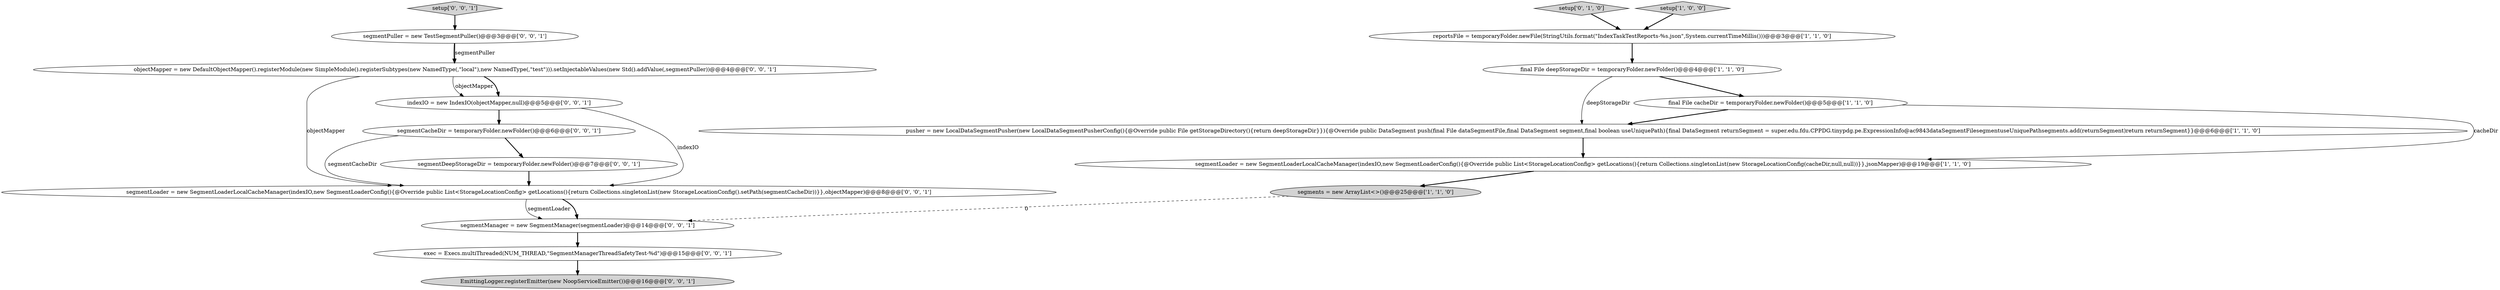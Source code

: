 digraph {
3 [style = filled, label = "final File cacheDir = temporaryFolder.newFolder()@@@5@@@['1', '1', '0']", fillcolor = white, shape = ellipse image = "AAA0AAABBB1BBB"];
13 [style = filled, label = "indexIO = new IndexIO(objectMapper,null)@@@5@@@['0', '0', '1']", fillcolor = white, shape = ellipse image = "AAA0AAABBB3BBB"];
7 [style = filled, label = "setup['0', '1', '0']", fillcolor = lightgray, shape = diamond image = "AAA0AAABBB2BBB"];
4 [style = filled, label = "pusher = new LocalDataSegmentPusher(new LocalDataSegmentPusherConfig(){@Override public File getStorageDirectory(){return deepStorageDir}}){@Override public DataSegment push(final File dataSegmentFile,final DataSegment segment,final boolean useUniquePath){final DataSegment returnSegment = super.edu.fdu.CPPDG.tinypdg.pe.ExpressionInfo@ac9843dataSegmentFilesegmentuseUniquePathsegments.add(returnSegment)return returnSegment}}@@@6@@@['1', '1', '0']", fillcolor = white, shape = ellipse image = "AAA0AAABBB1BBB"];
17 [style = filled, label = "objectMapper = new DefaultObjectMapper().registerModule(new SimpleModule().registerSubtypes(new NamedType(,\"local\"),new NamedType(,\"test\"))).setInjectableValues(new Std().addValue(,segmentPuller))@@@4@@@['0', '0', '1']", fillcolor = white, shape = ellipse image = "AAA0AAABBB3BBB"];
9 [style = filled, label = "segmentCacheDir = temporaryFolder.newFolder()@@@6@@@['0', '0', '1']", fillcolor = white, shape = ellipse image = "AAA0AAABBB3BBB"];
12 [style = filled, label = "setup['0', '0', '1']", fillcolor = lightgray, shape = diamond image = "AAA0AAABBB3BBB"];
0 [style = filled, label = "reportsFile = temporaryFolder.newFile(StringUtils.format(\"IndexTaskTestReports-%s.json\",System.currentTimeMillis()))@@@3@@@['1', '1', '0']", fillcolor = white, shape = ellipse image = "AAA0AAABBB1BBB"];
1 [style = filled, label = "segmentLoader = new SegmentLoaderLocalCacheManager(indexIO,new SegmentLoaderConfig(){@Override public List<StorageLocationConfig> getLocations(){return Collections.singletonList(new StorageLocationConfig(cacheDir,null,null))}},jsonMapper)@@@19@@@['1', '1', '0']", fillcolor = white, shape = ellipse image = "AAA0AAABBB1BBB"];
8 [style = filled, label = "segmentLoader = new SegmentLoaderLocalCacheManager(indexIO,new SegmentLoaderConfig(){@Override public List<StorageLocationConfig> getLocations(){return Collections.singletonList(new StorageLocationConfig().setPath(segmentCacheDir))}},objectMapper)@@@8@@@['0', '0', '1']", fillcolor = white, shape = ellipse image = "AAA0AAABBB3BBB"];
10 [style = filled, label = "segmentDeepStorageDir = temporaryFolder.newFolder()@@@7@@@['0', '0', '1']", fillcolor = white, shape = ellipse image = "AAA0AAABBB3BBB"];
14 [style = filled, label = "segmentManager = new SegmentManager(segmentLoader)@@@14@@@['0', '0', '1']", fillcolor = white, shape = ellipse image = "AAA0AAABBB3BBB"];
15 [style = filled, label = "EmittingLogger.registerEmitter(new NoopServiceEmitter())@@@16@@@['0', '0', '1']", fillcolor = lightgray, shape = ellipse image = "AAA0AAABBB3BBB"];
16 [style = filled, label = "segmentPuller = new TestSegmentPuller()@@@3@@@['0', '0', '1']", fillcolor = white, shape = ellipse image = "AAA0AAABBB3BBB"];
5 [style = filled, label = "setup['1', '0', '0']", fillcolor = lightgray, shape = diamond image = "AAA0AAABBB1BBB"];
11 [style = filled, label = "exec = Execs.multiThreaded(NUM_THREAD,\"SegmentManagerThreadSafetyTest-%d\")@@@15@@@['0', '0', '1']", fillcolor = white, shape = ellipse image = "AAA0AAABBB3BBB"];
2 [style = filled, label = "segments = new ArrayList<>()@@@25@@@['1', '1', '0']", fillcolor = lightgray, shape = ellipse image = "AAA0AAABBB1BBB"];
6 [style = filled, label = "final File deepStorageDir = temporaryFolder.newFolder()@@@4@@@['1', '1', '0']", fillcolor = white, shape = ellipse image = "AAA0AAABBB1BBB"];
0->6 [style = bold, label=""];
17->13 [style = solid, label="objectMapper"];
8->14 [style = bold, label=""];
3->1 [style = solid, label="cacheDir"];
16->17 [style = solid, label="segmentPuller"];
10->8 [style = bold, label=""];
11->15 [style = bold, label=""];
14->11 [style = bold, label=""];
4->1 [style = bold, label=""];
6->4 [style = solid, label="deepStorageDir"];
17->8 [style = solid, label="objectMapper"];
12->16 [style = bold, label=""];
5->0 [style = bold, label=""];
13->8 [style = solid, label="indexIO"];
2->14 [style = dashed, label="0"];
17->13 [style = bold, label=""];
7->0 [style = bold, label=""];
6->3 [style = bold, label=""];
9->8 [style = solid, label="segmentCacheDir"];
8->14 [style = solid, label="segmentLoader"];
16->17 [style = bold, label=""];
13->9 [style = bold, label=""];
1->2 [style = bold, label=""];
3->4 [style = bold, label=""];
9->10 [style = bold, label=""];
}
